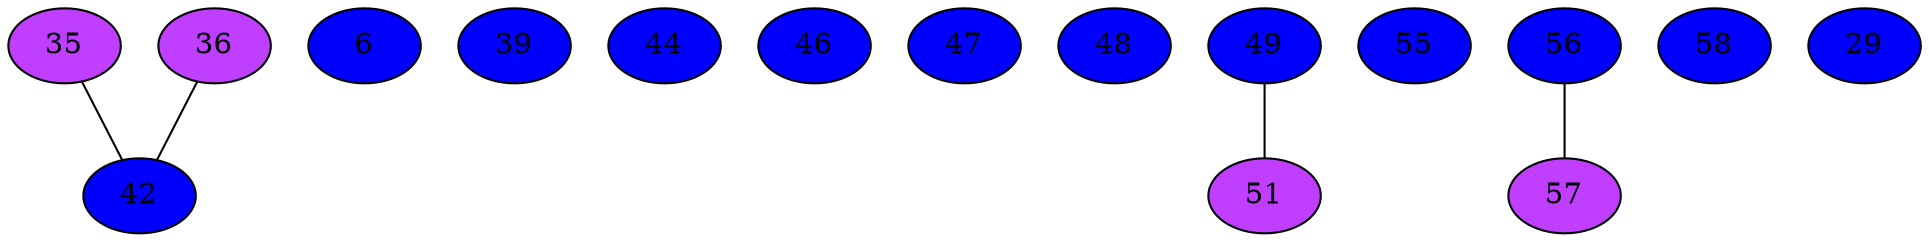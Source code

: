 strict graph {
35[label="35" style=filled fillcolor="darkorchid1"];
35 -- 42
36[label="36" style=filled fillcolor="darkorchid1"];
36 -- 42
6[label="6" style=filled fillcolor="blue1"];
39[label="39" style=filled fillcolor="blue1"];
42[label="42" style=filled fillcolor="blue1"];
42 -- 35
42 -- 36
44[label="44" style=filled fillcolor="blue1"];
46[label="46" style=filled fillcolor="blue1"];
47[label="47" style=filled fillcolor="blue1"];
48[label="48" style=filled fillcolor="blue1"];
49[label="49" style=filled fillcolor="blue1"];
49 -- 51
51[label="51" style=filled fillcolor="darkorchid1"];
51 -- 49
55[label="55" style=filled fillcolor="blue1"];
56[label="56" style=filled fillcolor="blue1"];
56 -- 57
57[label="57" style=filled fillcolor="darkorchid1"];
57 -- 56
58[label="58" style=filled fillcolor="blue1"];
29[label="29" style=filled fillcolor="blue1"];
}